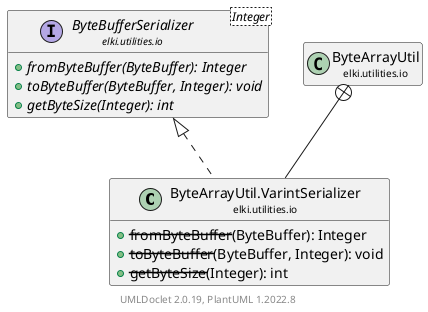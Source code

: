 @startuml
    remove .*\.(Instance|Par|Parameterizer|Factory)$
    set namespaceSeparator none
    hide empty fields
    hide empty methods

    class "<size:14>ByteArrayUtil.VarintSerializer\n<size:10>elki.utilities.io" as elki.utilities.io.ByteArrayUtil.VarintSerializer [[ByteArrayUtil.VarintSerializer.html]] {
        +--fromByteBuffer--(ByteBuffer): Integer
        +--toByteBuffer--(ByteBuffer, Integer): void
        +--getByteSize--(Integer): int
    }

    interface "<size:14>ByteBufferSerializer\n<size:10>elki.utilities.io" as elki.utilities.io.ByteBufferSerializer<Integer> [[ByteBufferSerializer.html]] {
        {abstract} +fromByteBuffer(ByteBuffer): Integer
        {abstract} +toByteBuffer(ByteBuffer, Integer): void
        {abstract} +getByteSize(Integer): int
    }
    class "<size:14>ByteArrayUtil\n<size:10>elki.utilities.io" as elki.utilities.io.ByteArrayUtil [[ByteArrayUtil.html]]

    elki.utilities.io.ByteBufferSerializer <|.. elki.utilities.io.ByteArrayUtil.VarintSerializer
    elki.utilities.io.ByteArrayUtil +-- elki.utilities.io.ByteArrayUtil.VarintSerializer

    center footer UMLDoclet 2.0.19, PlantUML 1.2022.8
@enduml

